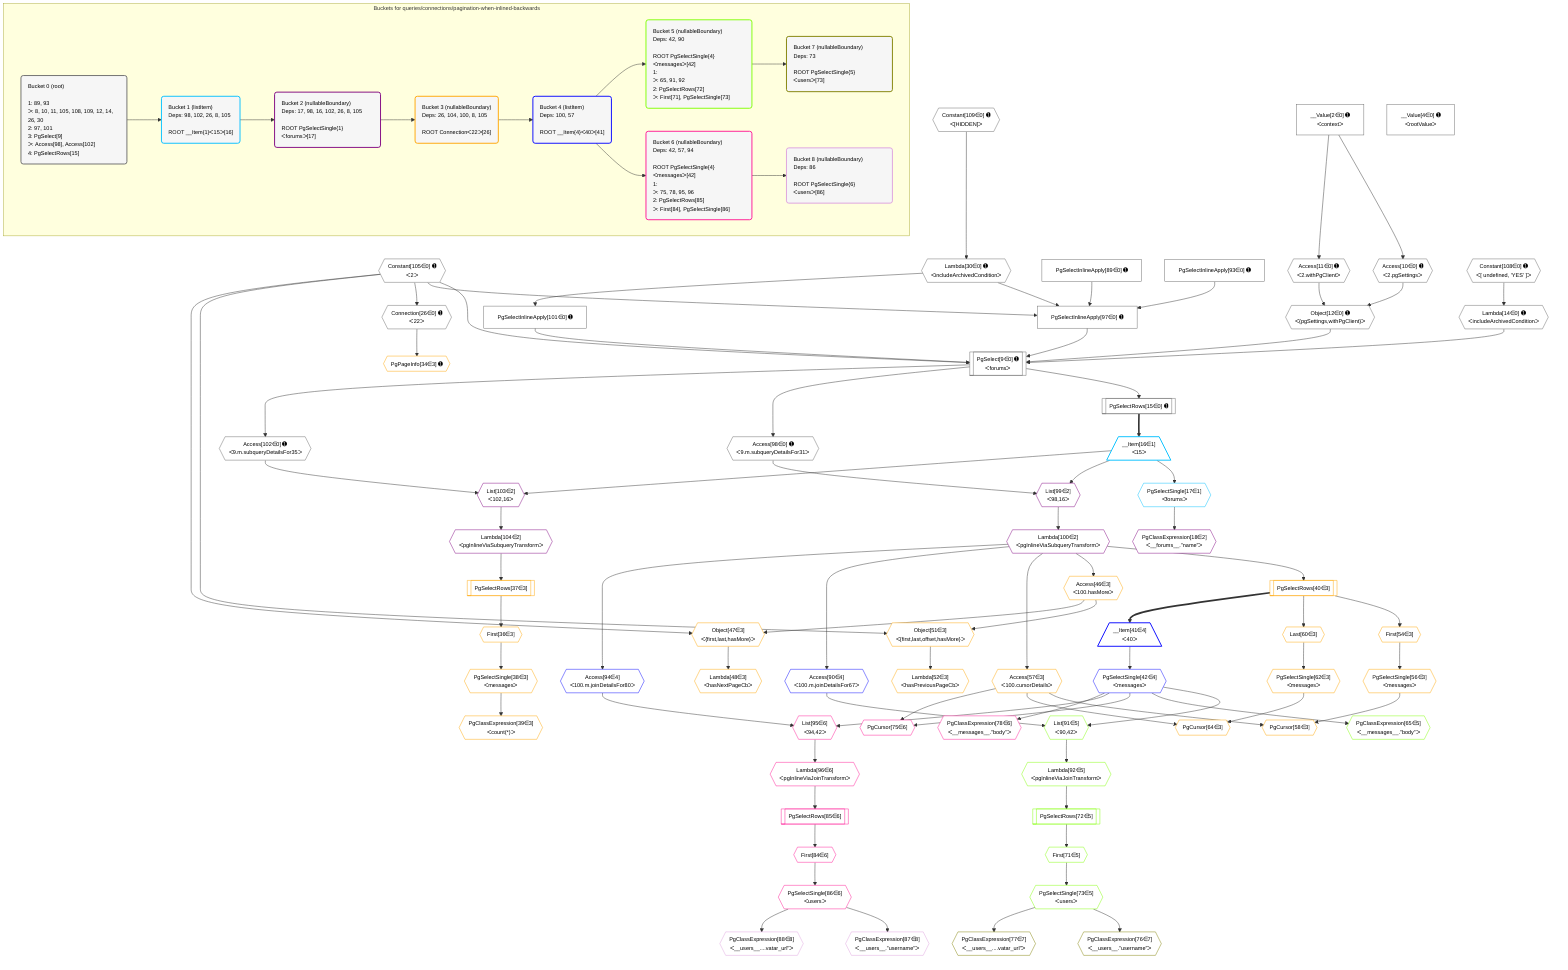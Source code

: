 %%{init: {'themeVariables': { 'fontSize': '12px'}}}%%
graph TD
    classDef path fill:#eee,stroke:#000,color:#000
    classDef plan fill:#fff,stroke-width:1px,color:#000
    classDef itemplan fill:#fff,stroke-width:2px,color:#000
    classDef unbatchedplan fill:#dff,stroke-width:1px,color:#000
    classDef sideeffectplan fill:#fcc,stroke-width:2px,color:#000
    classDef bucket fill:#f6f6f6,color:#000,stroke-width:2px,text-align:left

    subgraph "Buckets for queries/connections/pagination-when-inlined-backwards"
    Bucket0("Bucket 0 (root)<br /><br />1: 89, 93<br />ᐳ: 8, 10, 11, 105, 108, 109, 12, 14, 26, 30<br />2: 97, 101<br />3: PgSelect[9]<br />ᐳ: Access[98], Access[102]<br />4: PgSelectRows[15]"):::bucket
    Bucket1("Bucket 1 (listItem)<br />Deps: 98, 102, 26, 8, 105<br /><br />ROOT __Item{1}ᐸ15ᐳ[16]"):::bucket
    Bucket2("Bucket 2 (nullableBoundary)<br />Deps: 17, 98, 16, 102, 26, 8, 105<br /><br />ROOT PgSelectSingle{1}ᐸforumsᐳ[17]"):::bucket
    Bucket3("Bucket 3 (nullableBoundary)<br />Deps: 26, 104, 100, 8, 105<br /><br />ROOT Connectionᐸ22ᐳ[26]"):::bucket
    Bucket4("Bucket 4 (listItem)<br />Deps: 100, 57<br /><br />ROOT __Item{4}ᐸ40ᐳ[41]"):::bucket
    Bucket5("Bucket 5 (nullableBoundary)<br />Deps: 42, 90<br /><br />ROOT PgSelectSingle{4}ᐸmessagesᐳ[42]<br />1: <br />ᐳ: 65, 91, 92<br />2: PgSelectRows[72]<br />ᐳ: First[71], PgSelectSingle[73]"):::bucket
    Bucket6("Bucket 6 (nullableBoundary)<br />Deps: 42, 57, 94<br /><br />ROOT PgSelectSingle{4}ᐸmessagesᐳ[42]<br />1: <br />ᐳ: 75, 78, 95, 96<br />2: PgSelectRows[85]<br />ᐳ: First[84], PgSelectSingle[86]"):::bucket
    Bucket7("Bucket 7 (nullableBoundary)<br />Deps: 73<br /><br />ROOT PgSelectSingle{5}ᐸusersᐳ[73]"):::bucket
    Bucket8("Bucket 8 (nullableBoundary)<br />Deps: 86<br /><br />ROOT PgSelectSingle{6}ᐸusersᐳ[86]"):::bucket
    end
    Bucket0 --> Bucket1
    Bucket1 --> Bucket2
    Bucket2 --> Bucket3
    Bucket3 --> Bucket4
    Bucket4 --> Bucket5 & Bucket6
    Bucket5 --> Bucket7
    Bucket6 --> Bucket8

    %% plan dependencies
    PgSelect9[["PgSelect[9∈0] ➊<br />ᐸforumsᐳ"]]:::plan
    Object12{{"Object[12∈0] ➊<br />ᐸ{pgSettings,withPgClient}ᐳ"}}:::plan
    Constant105{{"Constant[105∈0] ➊<br />ᐸ2ᐳ"}}:::plan
    Lambda14{{"Lambda[14∈0] ➊<br />ᐸincludeArchivedConditionᐳ"}}:::plan
    PgSelectInlineApply97["PgSelectInlineApply[97∈0] ➊"]:::plan
    PgSelectInlineApply101["PgSelectInlineApply[101∈0] ➊"]:::plan
    Object12 & Constant105 & Lambda14 & PgSelectInlineApply97 & PgSelectInlineApply101 --> PgSelect9
    Lambda30{{"Lambda[30∈0] ➊<br />ᐸincludeArchivedConditionᐳ"}}:::plan
    PgSelectInlineApply89["PgSelectInlineApply[89∈0] ➊"]:::plan
    PgSelectInlineApply93["PgSelectInlineApply[93∈0] ➊"]:::plan
    Constant105 & Lambda30 & PgSelectInlineApply89 & PgSelectInlineApply93 --> PgSelectInlineApply97
    Access10{{"Access[10∈0] ➊<br />ᐸ2.pgSettingsᐳ"}}:::plan
    Access11{{"Access[11∈0] ➊<br />ᐸ2.withPgClientᐳ"}}:::plan
    Access10 & Access11 --> Object12
    __Value2["__Value[2∈0] ➊<br />ᐸcontextᐳ"]:::plan
    __Value2 --> Access10
    __Value2 --> Access11
    Constant108{{"Constant[108∈0] ➊<br />ᐸ[ undefined, 'YES' ]ᐳ"}}:::plan
    Constant108 --> Lambda14
    PgSelectRows15[["PgSelectRows[15∈0] ➊"]]:::plan
    PgSelect9 --> PgSelectRows15
    Connection26{{"Connection[26∈0] ➊<br />ᐸ22ᐳ"}}:::plan
    Constant105 --> Connection26
    Constant109{{"Constant[109∈0] ➊<br />ᐸ[HIDDEN]ᐳ"}}:::plan
    Constant109 --> Lambda30
    Access98{{"Access[98∈0] ➊<br />ᐸ9.m.subqueryDetailsFor31ᐳ"}}:::plan
    PgSelect9 --> Access98
    Lambda30 --> PgSelectInlineApply101
    Access102{{"Access[102∈0] ➊<br />ᐸ9.m.subqueryDetailsFor35ᐳ"}}:::plan
    PgSelect9 --> Access102
    __Value4["__Value[4∈0] ➊<br />ᐸrootValueᐳ"]:::plan
    __Item16[/"__Item[16∈1]<br />ᐸ15ᐳ"\]:::itemplan
    PgSelectRows15 ==> __Item16
    PgSelectSingle17{{"PgSelectSingle[17∈1]<br />ᐸforumsᐳ"}}:::plan
    __Item16 --> PgSelectSingle17
    List99{{"List[99∈2]<br />ᐸ98,16ᐳ"}}:::plan
    Access98 & __Item16 --> List99
    List103{{"List[103∈2]<br />ᐸ102,16ᐳ"}}:::plan
    Access102 & __Item16 --> List103
    PgClassExpression18{{"PgClassExpression[18∈2]<br />ᐸ__forums__.”name”ᐳ"}}:::plan
    PgSelectSingle17 --> PgClassExpression18
    Lambda100{{"Lambda[100∈2]<br />ᐸpgInlineViaSubqueryTransformᐳ"}}:::plan
    List99 --> Lambda100
    Lambda104{{"Lambda[104∈2]<br />ᐸpgInlineViaSubqueryTransformᐳ"}}:::plan
    List103 --> Lambda104
    Object51{{"Object[51∈3]<br />ᐸ{first,last,offset,hasMore}ᐳ"}}:::plan
    Access46{{"Access[46∈3]<br />ᐸ100.hasMoreᐳ"}}:::plan
    Constant105 & Access46 --> Object51
    Object47{{"Object[47∈3]<br />ᐸ{first,last,hasMore}ᐳ"}}:::plan
    Constant105 & Access46 --> Object47
    PgCursor58{{"PgCursor[58∈3]"}}:::plan
    PgSelectSingle56{{"PgSelectSingle[56∈3]<br />ᐸmessagesᐳ"}}:::plan
    Access57{{"Access[57∈3]<br />ᐸ100.cursorDetailsᐳ"}}:::plan
    PgSelectSingle56 & Access57 --> PgCursor58
    PgCursor64{{"PgCursor[64∈3]"}}:::plan
    PgSelectSingle62{{"PgSelectSingle[62∈3]<br />ᐸmessagesᐳ"}}:::plan
    PgSelectSingle62 & Access57 --> PgCursor64
    PgPageInfo34{{"PgPageInfo[34∈3] ➊"}}:::plan
    Connection26 --> PgPageInfo34
    First36{{"First[36∈3]"}}:::plan
    PgSelectRows37[["PgSelectRows[37∈3]"]]:::plan
    PgSelectRows37 --> First36
    Lambda104 --> PgSelectRows37
    PgSelectSingle38{{"PgSelectSingle[38∈3]<br />ᐸmessagesᐳ"}}:::plan
    First36 --> PgSelectSingle38
    PgClassExpression39{{"PgClassExpression[39∈3]<br />ᐸcount(*)ᐳ"}}:::plan
    PgSelectSingle38 --> PgClassExpression39
    PgSelectRows40[["PgSelectRows[40∈3]"]]:::plan
    Lambda100 --> PgSelectRows40
    Lambda100 --> Access46
    Lambda48{{"Lambda[48∈3]<br />ᐸhasNextPageCbᐳ"}}:::plan
    Object47 --> Lambda48
    Lambda52{{"Lambda[52∈3]<br />ᐸhasPreviousPageCbᐳ"}}:::plan
    Object51 --> Lambda52
    First54{{"First[54∈3]"}}:::plan
    PgSelectRows40 --> First54
    First54 --> PgSelectSingle56
    Lambda100 --> Access57
    Last60{{"Last[60∈3]"}}:::plan
    PgSelectRows40 --> Last60
    Last60 --> PgSelectSingle62
    __Item41[/"__Item[41∈4]<br />ᐸ40ᐳ"\]:::itemplan
    PgSelectRows40 ==> __Item41
    PgSelectSingle42{{"PgSelectSingle[42∈4]<br />ᐸmessagesᐳ"}}:::plan
    __Item41 --> PgSelectSingle42
    Access90{{"Access[90∈4]<br />ᐸ100.m.joinDetailsFor67ᐳ"}}:::plan
    Lambda100 --> Access90
    Access94{{"Access[94∈4]<br />ᐸ100.m.joinDetailsFor80ᐳ"}}:::plan
    Lambda100 --> Access94
    List91{{"List[91∈5]<br />ᐸ90,42ᐳ"}}:::plan
    Access90 & PgSelectSingle42 --> List91
    PgClassExpression65{{"PgClassExpression[65∈5]<br />ᐸ__messages__.”body”ᐳ"}}:::plan
    PgSelectSingle42 --> PgClassExpression65
    First71{{"First[71∈5]"}}:::plan
    PgSelectRows72[["PgSelectRows[72∈5]"]]:::plan
    PgSelectRows72 --> First71
    Lambda92{{"Lambda[92∈5]<br />ᐸpgInlineViaJoinTransformᐳ"}}:::plan
    Lambda92 --> PgSelectRows72
    PgSelectSingle73{{"PgSelectSingle[73∈5]<br />ᐸusersᐳ"}}:::plan
    First71 --> PgSelectSingle73
    List91 --> Lambda92
    PgClassExpression76{{"PgClassExpression[76∈7]<br />ᐸ__users__.”username”ᐳ"}}:::plan
    PgSelectSingle73 --> PgClassExpression76
    PgClassExpression77{{"PgClassExpression[77∈7]<br />ᐸ__users__....vatar_url”ᐳ"}}:::plan
    PgSelectSingle73 --> PgClassExpression77
    PgCursor75{{"PgCursor[75∈6]"}}:::plan
    PgSelectSingle42 & Access57 --> PgCursor75
    List95{{"List[95∈6]<br />ᐸ94,42ᐳ"}}:::plan
    Access94 & PgSelectSingle42 --> List95
    PgClassExpression78{{"PgClassExpression[78∈6]<br />ᐸ__messages__.”body”ᐳ"}}:::plan
    PgSelectSingle42 --> PgClassExpression78
    First84{{"First[84∈6]"}}:::plan
    PgSelectRows85[["PgSelectRows[85∈6]"]]:::plan
    PgSelectRows85 --> First84
    Lambda96{{"Lambda[96∈6]<br />ᐸpgInlineViaJoinTransformᐳ"}}:::plan
    Lambda96 --> PgSelectRows85
    PgSelectSingle86{{"PgSelectSingle[86∈6]<br />ᐸusersᐳ"}}:::plan
    First84 --> PgSelectSingle86
    List95 --> Lambda96
    PgClassExpression87{{"PgClassExpression[87∈8]<br />ᐸ__users__.”username”ᐳ"}}:::plan
    PgSelectSingle86 --> PgClassExpression87
    PgClassExpression88{{"PgClassExpression[88∈8]<br />ᐸ__users__....vatar_url”ᐳ"}}:::plan
    PgSelectSingle86 --> PgClassExpression88

    %% define steps
    classDef bucket0 stroke:#696969
    class Bucket0,__Value2,__Value4,PgSelect9,Access10,Access11,Object12,Lambda14,PgSelectRows15,Connection26,Lambda30,PgSelectInlineApply89,PgSelectInlineApply93,PgSelectInlineApply97,Access98,PgSelectInlineApply101,Access102,Constant105,Constant108,Constant109 bucket0
    classDef bucket1 stroke:#00bfff
    class Bucket1,__Item16,PgSelectSingle17 bucket1
    classDef bucket2 stroke:#7f007f
    class Bucket2,PgClassExpression18,List99,Lambda100,List103,Lambda104 bucket2
    classDef bucket3 stroke:#ffa500
    class Bucket3,PgPageInfo34,First36,PgSelectRows37,PgSelectSingle38,PgClassExpression39,PgSelectRows40,Access46,Object47,Lambda48,Object51,Lambda52,First54,PgSelectSingle56,Access57,PgCursor58,Last60,PgSelectSingle62,PgCursor64 bucket3
    classDef bucket4 stroke:#0000ff
    class Bucket4,__Item41,PgSelectSingle42,Access90,Access94 bucket4
    classDef bucket5 stroke:#7fff00
    class Bucket5,PgClassExpression65,First71,PgSelectRows72,PgSelectSingle73,List91,Lambda92 bucket5
    classDef bucket6 stroke:#ff1493
    class Bucket6,PgCursor75,PgClassExpression78,First84,PgSelectRows85,PgSelectSingle86,List95,Lambda96 bucket6
    classDef bucket7 stroke:#808000
    class Bucket7,PgClassExpression76,PgClassExpression77 bucket7
    classDef bucket8 stroke:#dda0dd
    class Bucket8,PgClassExpression87,PgClassExpression88 bucket8
